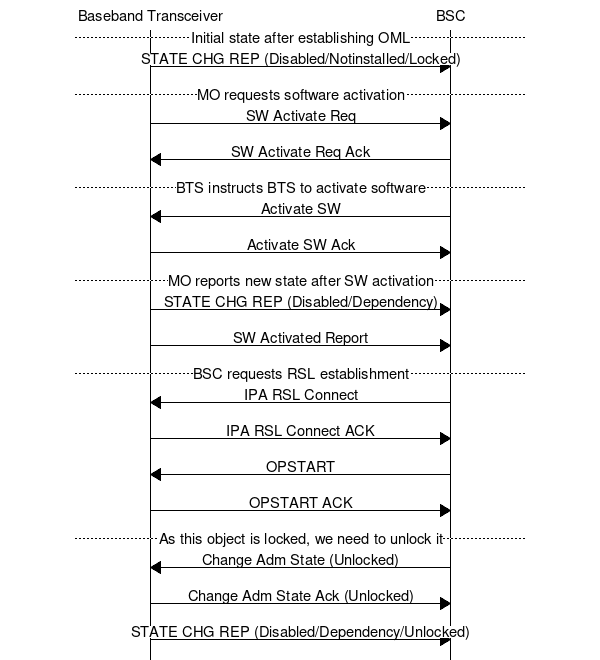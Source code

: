 msc {
	bts [label="Baseband Transceiver"], bsc [label="BSC"];
	---		[label="Initial state after establishing OML"];
	bts => bsc	[label="STATE CHG REP (Disabled/Notinstalled/Locked)"];
	---		[label="MO requests software activation"];
	bts => bsc	[label="SW Activate Req"];
	bts <= bsc	[label="SW Activate Req Ack"];
	---		[label="BTS instructs BTS to activate software"];
	bts <= bsc	[label="Activate SW"];
	bts => bsc	[label="Activate SW Ack"];
	---		[label="MO reports new state after SW activation"];
	bts => bsc	[label="STATE CHG REP (Disabled/Dependency)"];
	bts => bsc	[label="SW Activated Report"];
	---		[label="BSC requests RSL establishment"];
	bts <= bsc	[label="IPA RSL Connect"];
	bts => bsc	[label="IPA RSL Connect ACK"];
	bts <= bsc	[label="OPSTART"];
	bts => bsc	[label="OPSTART ACK"];
	---		[label="As this object is locked, we need to unlock it"];
	bts <= bsc	[label="Change Adm State (Unlocked)"];
	bts => bsc	[label="Change Adm State Ack (Unlocked)"];
	bts => bsc	[label="STATE CHG REP (Disabled/Dependency/Unlocked)"];
}
